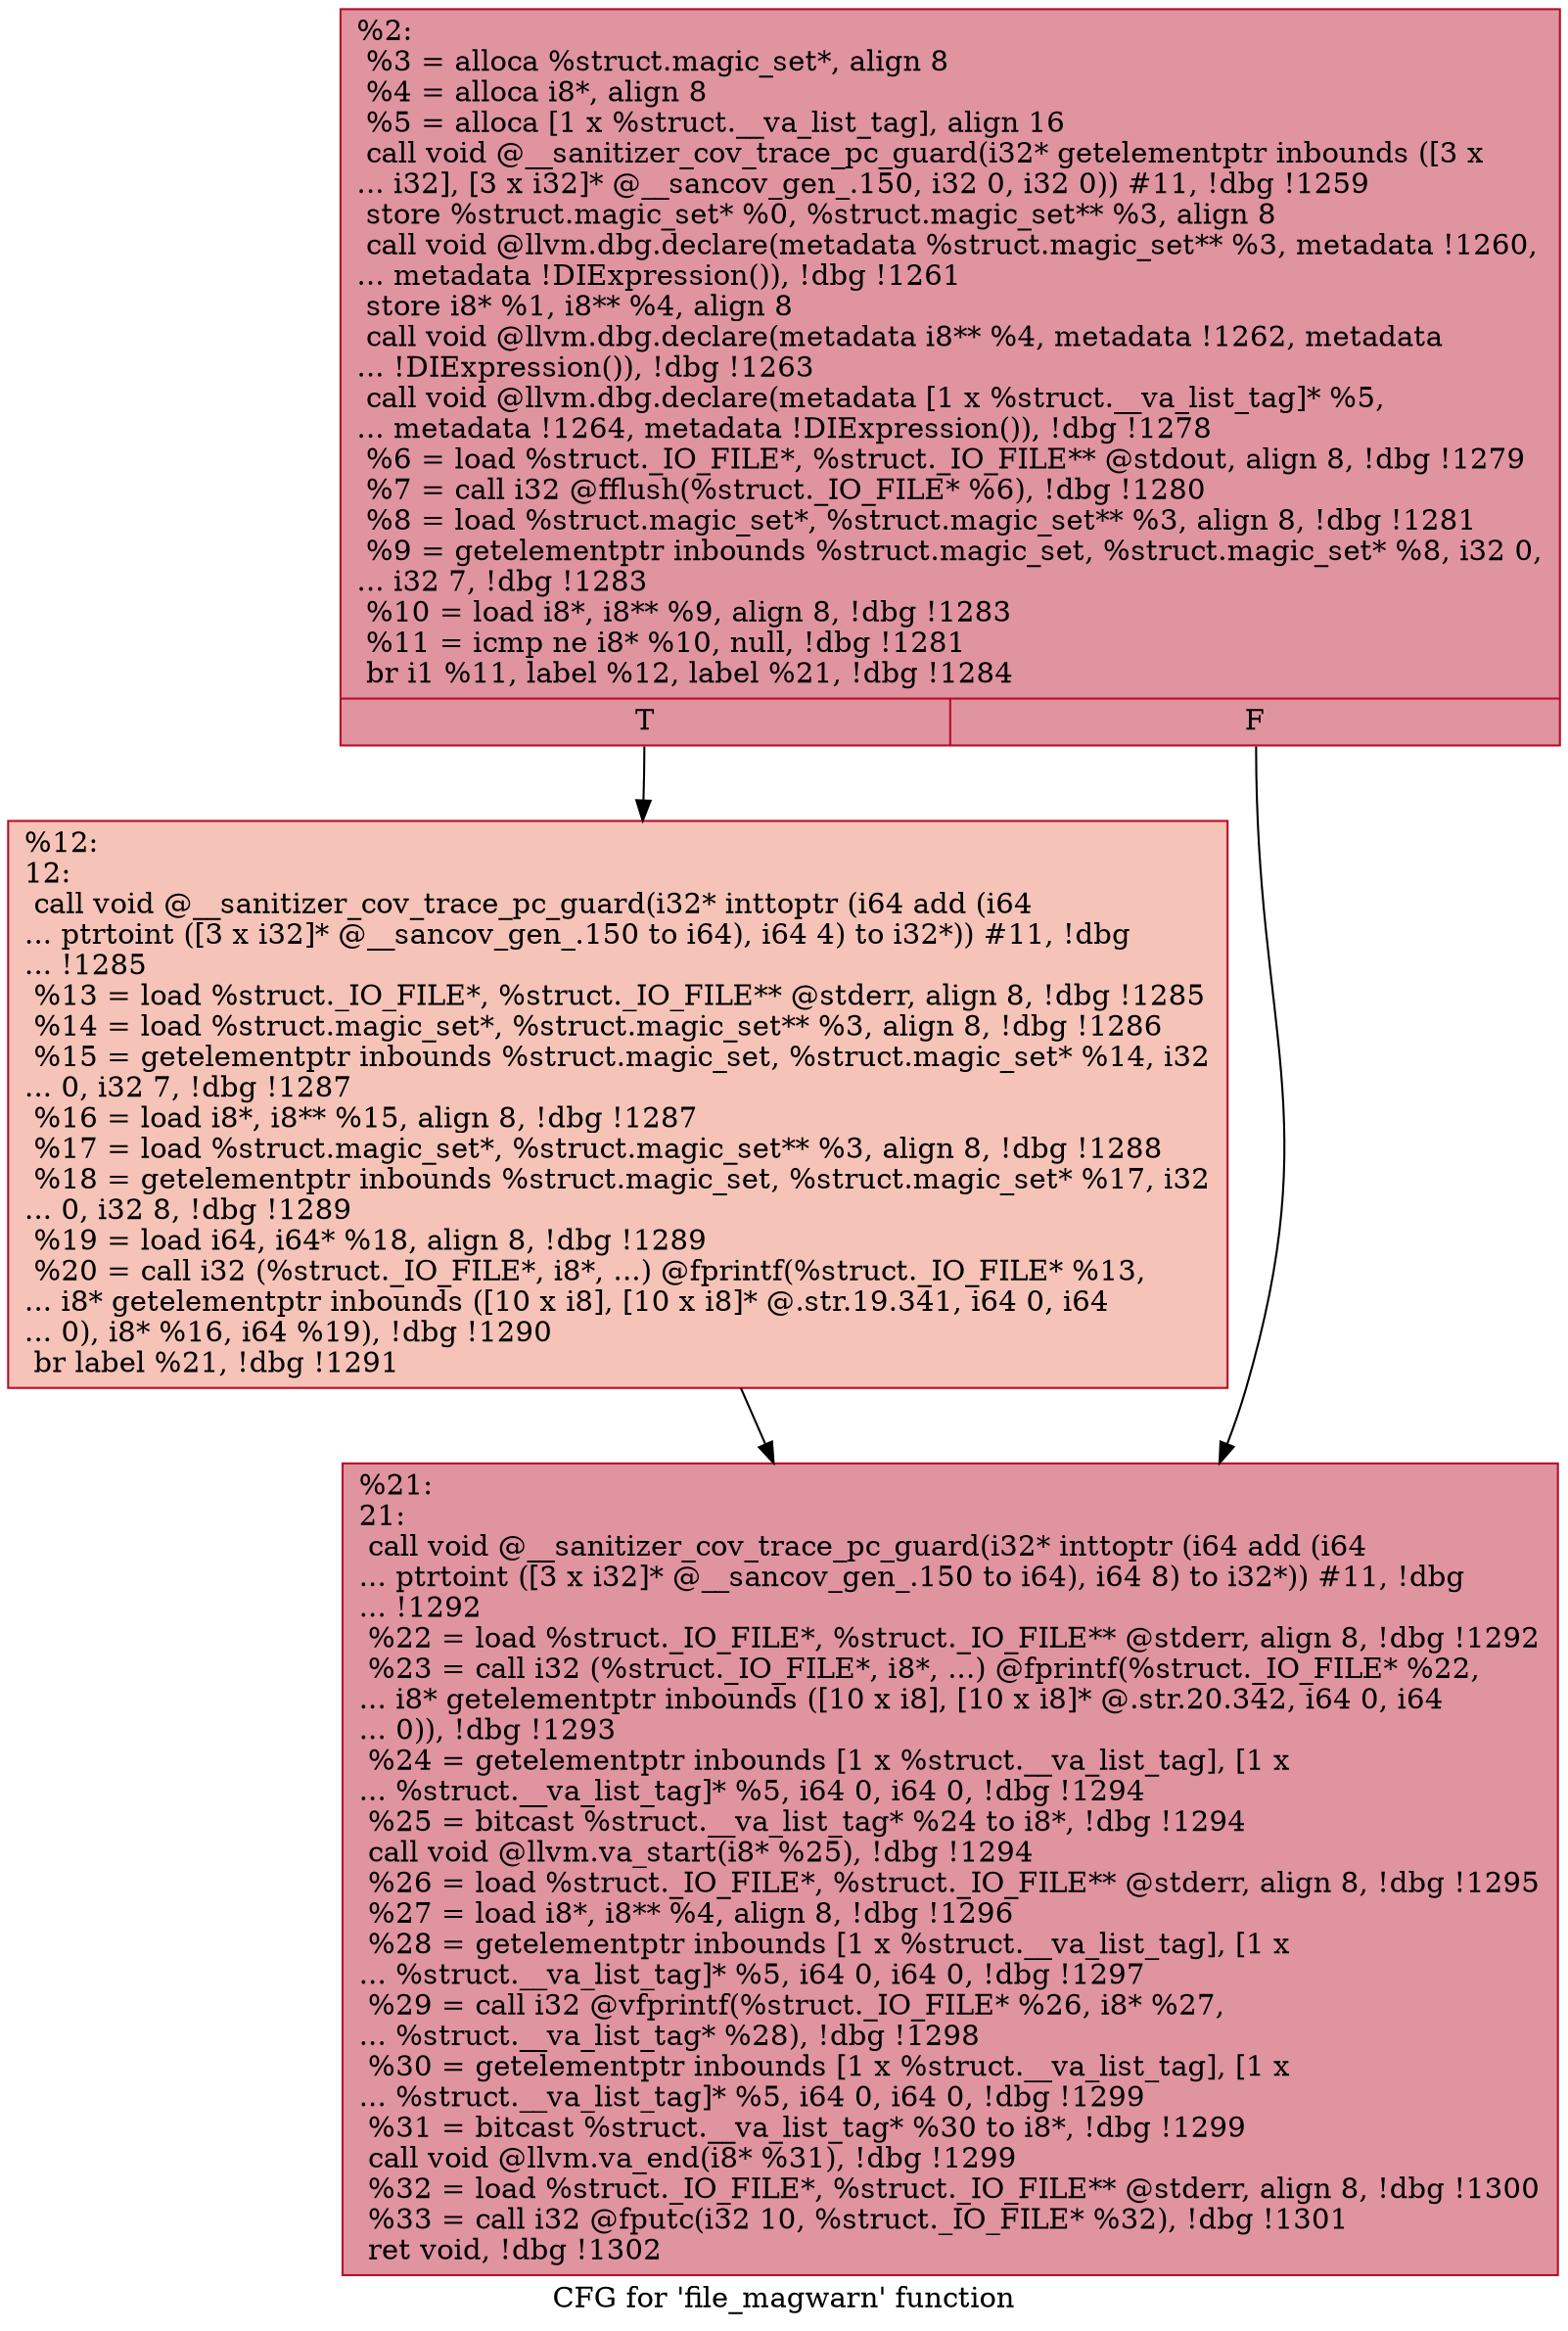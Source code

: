 digraph "CFG for 'file_magwarn' function" {
	label="CFG for 'file_magwarn' function";

	Node0x564cce48e240 [shape=record,color="#b70d28ff", style=filled, fillcolor="#b70d2870",label="{%2:\l  %3 = alloca %struct.magic_set*, align 8\l  %4 = alloca i8*, align 8\l  %5 = alloca [1 x %struct.__va_list_tag], align 16\l  call void @__sanitizer_cov_trace_pc_guard(i32* getelementptr inbounds ([3 x\l... i32], [3 x i32]* @__sancov_gen_.150, i32 0, i32 0)) #11, !dbg !1259\l  store %struct.magic_set* %0, %struct.magic_set** %3, align 8\l  call void @llvm.dbg.declare(metadata %struct.magic_set** %3, metadata !1260,\l... metadata !DIExpression()), !dbg !1261\l  store i8* %1, i8** %4, align 8\l  call void @llvm.dbg.declare(metadata i8** %4, metadata !1262, metadata\l... !DIExpression()), !dbg !1263\l  call void @llvm.dbg.declare(metadata [1 x %struct.__va_list_tag]* %5,\l... metadata !1264, metadata !DIExpression()), !dbg !1278\l  %6 = load %struct._IO_FILE*, %struct._IO_FILE** @stdout, align 8, !dbg !1279\l  %7 = call i32 @fflush(%struct._IO_FILE* %6), !dbg !1280\l  %8 = load %struct.magic_set*, %struct.magic_set** %3, align 8, !dbg !1281\l  %9 = getelementptr inbounds %struct.magic_set, %struct.magic_set* %8, i32 0,\l... i32 7, !dbg !1283\l  %10 = load i8*, i8** %9, align 8, !dbg !1283\l  %11 = icmp ne i8* %10, null, !dbg !1281\l  br i1 %11, label %12, label %21, !dbg !1284\l|{<s0>T|<s1>F}}"];
	Node0x564cce48e240:s0 -> Node0x564cce4940d0;
	Node0x564cce48e240:s1 -> Node0x564cce494120;
	Node0x564cce4940d0 [shape=record,color="#b70d28ff", style=filled, fillcolor="#e8765c70",label="{%12:\l12:                                               \l  call void @__sanitizer_cov_trace_pc_guard(i32* inttoptr (i64 add (i64\l... ptrtoint ([3 x i32]* @__sancov_gen_.150 to i64), i64 4) to i32*)) #11, !dbg\l... !1285\l  %13 = load %struct._IO_FILE*, %struct._IO_FILE** @stderr, align 8, !dbg !1285\l  %14 = load %struct.magic_set*, %struct.magic_set** %3, align 8, !dbg !1286\l  %15 = getelementptr inbounds %struct.magic_set, %struct.magic_set* %14, i32\l... 0, i32 7, !dbg !1287\l  %16 = load i8*, i8** %15, align 8, !dbg !1287\l  %17 = load %struct.magic_set*, %struct.magic_set** %3, align 8, !dbg !1288\l  %18 = getelementptr inbounds %struct.magic_set, %struct.magic_set* %17, i32\l... 0, i32 8, !dbg !1289\l  %19 = load i64, i64* %18, align 8, !dbg !1289\l  %20 = call i32 (%struct._IO_FILE*, i8*, ...) @fprintf(%struct._IO_FILE* %13,\l... i8* getelementptr inbounds ([10 x i8], [10 x i8]* @.str.19.341, i64 0, i64\l... 0), i8* %16, i64 %19), !dbg !1290\l  br label %21, !dbg !1291\l}"];
	Node0x564cce4940d0 -> Node0x564cce494120;
	Node0x564cce494120 [shape=record,color="#b70d28ff", style=filled, fillcolor="#b70d2870",label="{%21:\l21:                                               \l  call void @__sanitizer_cov_trace_pc_guard(i32* inttoptr (i64 add (i64\l... ptrtoint ([3 x i32]* @__sancov_gen_.150 to i64), i64 8) to i32*)) #11, !dbg\l... !1292\l  %22 = load %struct._IO_FILE*, %struct._IO_FILE** @stderr, align 8, !dbg !1292\l  %23 = call i32 (%struct._IO_FILE*, i8*, ...) @fprintf(%struct._IO_FILE* %22,\l... i8* getelementptr inbounds ([10 x i8], [10 x i8]* @.str.20.342, i64 0, i64\l... 0)), !dbg !1293\l  %24 = getelementptr inbounds [1 x %struct.__va_list_tag], [1 x\l... %struct.__va_list_tag]* %5, i64 0, i64 0, !dbg !1294\l  %25 = bitcast %struct.__va_list_tag* %24 to i8*, !dbg !1294\l  call void @llvm.va_start(i8* %25), !dbg !1294\l  %26 = load %struct._IO_FILE*, %struct._IO_FILE** @stderr, align 8, !dbg !1295\l  %27 = load i8*, i8** %4, align 8, !dbg !1296\l  %28 = getelementptr inbounds [1 x %struct.__va_list_tag], [1 x\l... %struct.__va_list_tag]* %5, i64 0, i64 0, !dbg !1297\l  %29 = call i32 @vfprintf(%struct._IO_FILE* %26, i8* %27,\l... %struct.__va_list_tag* %28), !dbg !1298\l  %30 = getelementptr inbounds [1 x %struct.__va_list_tag], [1 x\l... %struct.__va_list_tag]* %5, i64 0, i64 0, !dbg !1299\l  %31 = bitcast %struct.__va_list_tag* %30 to i8*, !dbg !1299\l  call void @llvm.va_end(i8* %31), !dbg !1299\l  %32 = load %struct._IO_FILE*, %struct._IO_FILE** @stderr, align 8, !dbg !1300\l  %33 = call i32 @fputc(i32 10, %struct._IO_FILE* %32), !dbg !1301\l  ret void, !dbg !1302\l}"];
}
